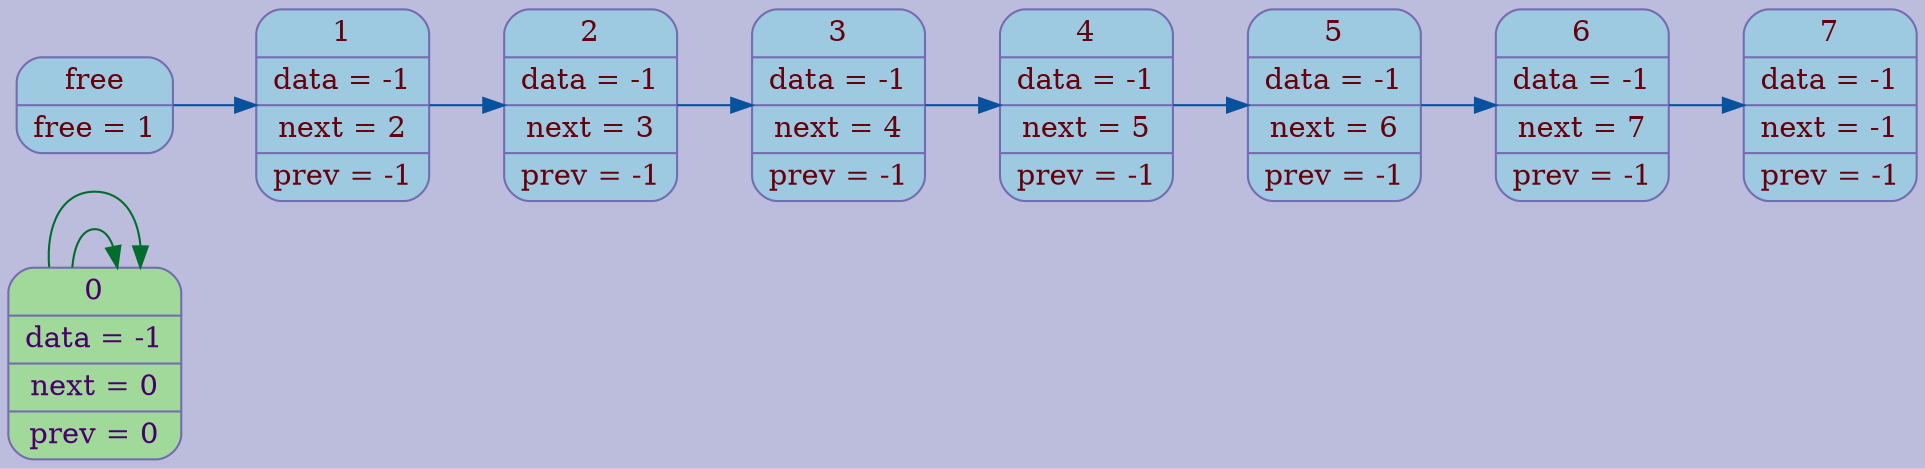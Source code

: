 digraph G{
rankdir=LR;
bgcolor="#bcbddc";
node[style=filled, color="#756bb1", fillcolor="#a1d99b", fontcolor="#49006a", fontsize=14];
elem0[shape="Mrecord", label="0 | data = -1 | next = 0 | prev = 0"];
edge[color="#006d2c",fontsize=12, penwidth=1];
elem0->elem0;
edge[color="#006d2c",fontsize=12, penwidth=1];
elem0->elem0;
node[style=filled, color="#756bb1", fillcolor="#9ecae1", fontcolor="#67000d"fontsize=14];
free[shape="Mrecord", label="free | free = 1"];
free_elem1[shape="Mrecord", label="1 | data = -1 | next = 2 | prev = -1"];
free_elem2[shape="Mrecord", label="2 | data = -1 | next = 3 | prev = -1"];
free_elem3[shape="Mrecord", label="3 | data = -1 | next = 4 | prev = -1"];
free_elem4[shape="Mrecord", label="4 | data = -1 | next = 5 | prev = -1"];
free_elem5[shape="Mrecord", label="5 | data = -1 | next = 6 | prev = -1"];
free_elem6[shape="Mrecord", label="6 | data = -1 | next = 7 | prev = -1"];
free_elem7[shape="Mrecord", label="7 | data = -1 | next = -1 | prev = -1"];
edge[color="#08519c",fontsize=12, penwidth=1];
free->free_elem1->free_elem2->free_elem3->free_elem4->free_elem5->free_elem6->free_elem7;
}
